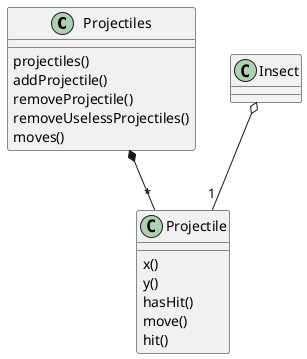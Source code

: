 @startuml

class Projectiles

class Insect

class Projectile


Insect o-- "1" Projectile
Projectiles *-- "*" Projectile


Projectiles : projectiles()
Projectiles : addProjectile()
Projectiles : removeProjectile()
Projectiles : removeUselessProjectiles()
Projectiles : moves()

Projectile : x()
Projectile : y()
Projectile : hasHit()
Projectile : move()
Projectile : hit()


@enduml


